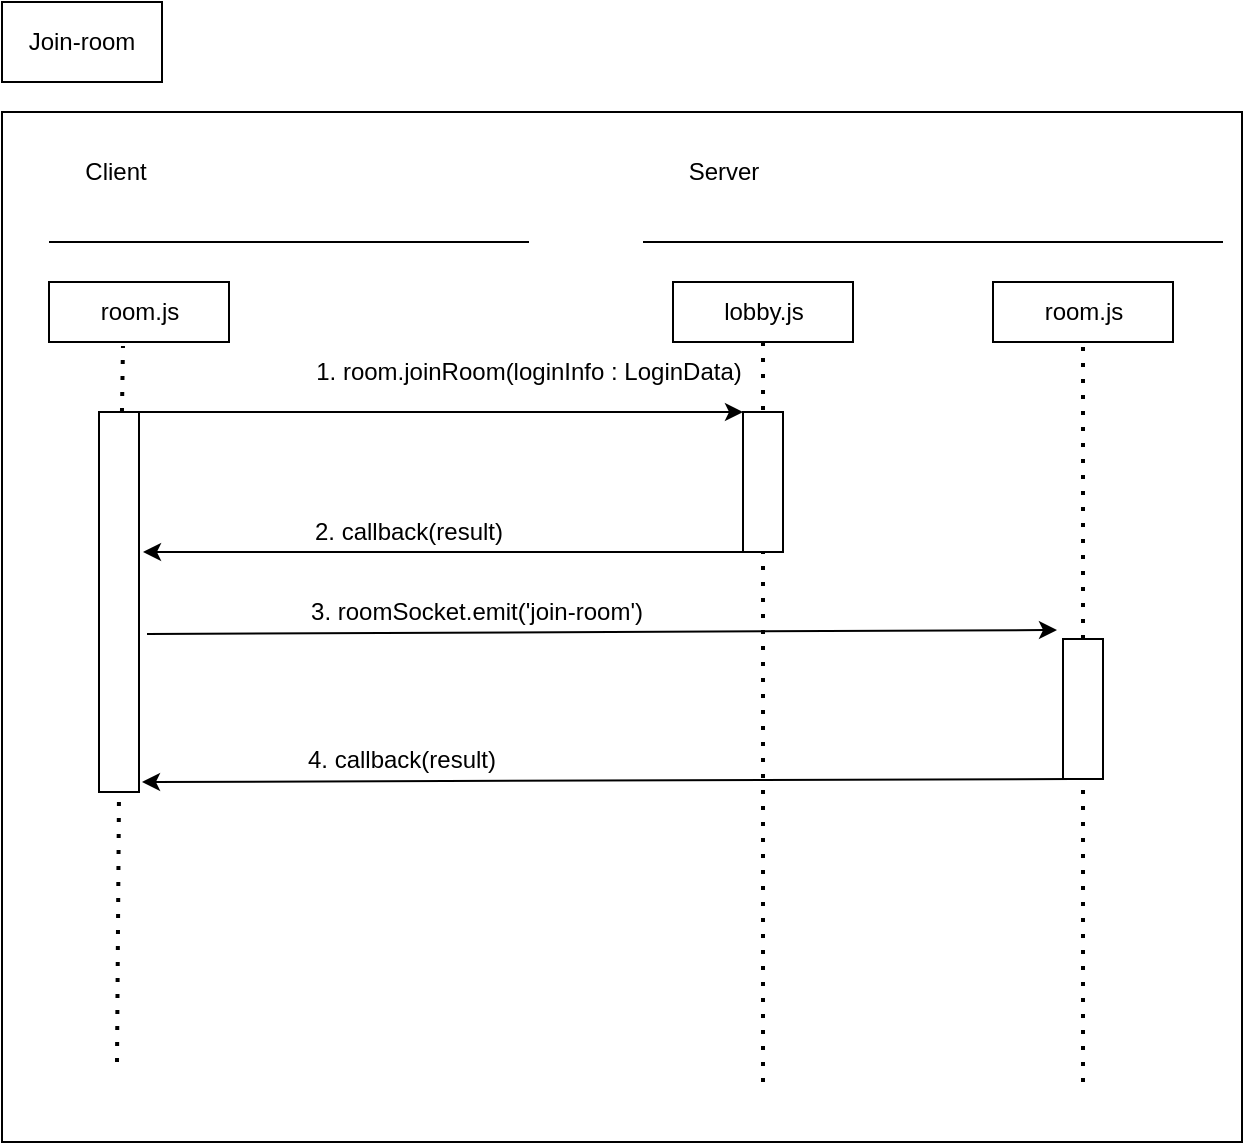 <mxfile version="20.7.4" type="github">
  <diagram id="Z87XCZslrCXwQrkr19RX" name="Page-1">
    <mxGraphModel dx="1434" dy="707" grid="1" gridSize="10" guides="1" tooltips="1" connect="1" arrows="1" fold="1" page="1" pageScale="1" pageWidth="827" pageHeight="1169" math="0" shadow="0">
      <root>
        <mxCell id="0" />
        <mxCell id="1" parent="0" />
        <mxCell id="S6yvC7qdEsfKQvKiLP5z-28" value="" style="rounded=0;whiteSpace=wrap;html=1;" vertex="1" parent="1">
          <mxGeometry x="180" y="475" width="620" height="515" as="geometry" />
        </mxCell>
        <mxCell id="S6yvC7qdEsfKQvKiLP5z-27" value="" style="rounded=0;whiteSpace=wrap;html=1;" vertex="1" parent="1">
          <mxGeometry x="180" y="420" width="80" height="40" as="geometry" />
        </mxCell>
        <mxCell id="S6yvC7qdEsfKQvKiLP5z-1" value="room.js" style="rounded=0;whiteSpace=wrap;html=1;" vertex="1" parent="1">
          <mxGeometry x="203.5" y="560" width="90" height="30" as="geometry" />
        </mxCell>
        <mxCell id="S6yvC7qdEsfKQvKiLP5z-3" value="lobby.js" style="rounded=0;whiteSpace=wrap;html=1;" vertex="1" parent="1">
          <mxGeometry x="515.5" y="560" width="90" height="30" as="geometry" />
        </mxCell>
        <mxCell id="S6yvC7qdEsfKQvKiLP5z-4" value="room.js" style="rounded=0;whiteSpace=wrap;html=1;" vertex="1" parent="1">
          <mxGeometry x="675.5" y="560" width="90" height="30" as="geometry" />
        </mxCell>
        <mxCell id="S6yvC7qdEsfKQvKiLP5z-5" value="" style="endArrow=none;dashed=1;html=1;dashPattern=1 3;strokeWidth=2;rounded=0;entryX=0.411;entryY=1.067;entryDx=0;entryDy=0;entryPerimeter=0;startArrow=none;" edge="1" parent="1" source="S6yvC7qdEsfKQvKiLP5z-13" target="S6yvC7qdEsfKQvKiLP5z-1">
          <mxGeometry width="50" height="50" relative="1" as="geometry">
            <mxPoint x="240.5" y="950" as="sourcePoint" />
            <mxPoint x="600.5" y="840" as="targetPoint" />
          </mxGeometry>
        </mxCell>
        <mxCell id="S6yvC7qdEsfKQvKiLP5z-6" value="" style="endArrow=none;dashed=1;html=1;dashPattern=1 3;strokeWidth=2;rounded=0;entryX=0.5;entryY=1;entryDx=0;entryDy=0;" edge="1" parent="1" target="S6yvC7qdEsfKQvKiLP5z-3">
          <mxGeometry width="50" height="50" relative="1" as="geometry">
            <mxPoint x="560.5" y="960" as="sourcePoint" />
            <mxPoint x="250.49" y="602.01" as="targetPoint" />
          </mxGeometry>
        </mxCell>
        <mxCell id="S6yvC7qdEsfKQvKiLP5z-8" value="" style="endArrow=none;dashed=1;html=1;dashPattern=1 3;strokeWidth=2;rounded=0;entryX=0.5;entryY=1;entryDx=0;entryDy=0;startArrow=none;" edge="1" parent="1" source="S6yvC7qdEsfKQvKiLP5z-20" target="S6yvC7qdEsfKQvKiLP5z-4">
          <mxGeometry width="50" height="50" relative="1" as="geometry">
            <mxPoint x="720.5" y="960" as="sourcePoint" />
            <mxPoint x="600.5" y="840" as="targetPoint" />
          </mxGeometry>
        </mxCell>
        <mxCell id="S6yvC7qdEsfKQvKiLP5z-9" value="" style="endArrow=none;html=1;rounded=0;" edge="1" parent="1">
          <mxGeometry width="50" height="50" relative="1" as="geometry">
            <mxPoint x="203.5" y="540" as="sourcePoint" />
            <mxPoint x="443.5" y="540" as="targetPoint" />
          </mxGeometry>
        </mxCell>
        <mxCell id="S6yvC7qdEsfKQvKiLP5z-10" value="" style="endArrow=none;html=1;rounded=0;" edge="1" parent="1">
          <mxGeometry width="50" height="50" relative="1" as="geometry">
            <mxPoint x="500.5" y="540" as="sourcePoint" />
            <mxPoint x="790.5" y="540" as="targetPoint" />
          </mxGeometry>
        </mxCell>
        <mxCell id="S6yvC7qdEsfKQvKiLP5z-11" value="Client" style="text;strokeColor=none;align=center;fillColor=none;html=1;verticalAlign=middle;whiteSpace=wrap;rounded=0;" vertex="1" parent="1">
          <mxGeometry x="206.5" y="490" width="60" height="30" as="geometry" />
        </mxCell>
        <mxCell id="S6yvC7qdEsfKQvKiLP5z-12" value="Server" style="text;strokeColor=none;align=center;fillColor=none;html=1;verticalAlign=middle;whiteSpace=wrap;rounded=0;" vertex="1" parent="1">
          <mxGeometry x="510.5" y="490" width="60" height="30" as="geometry" />
        </mxCell>
        <mxCell id="S6yvC7qdEsfKQvKiLP5z-13" value="" style="rounded=0;whiteSpace=wrap;html=1;rotation=90;" vertex="1" parent="1">
          <mxGeometry x="143.5" y="710" width="190" height="20" as="geometry" />
        </mxCell>
        <mxCell id="S6yvC7qdEsfKQvKiLP5z-14" value="" style="endArrow=none;dashed=1;html=1;dashPattern=1 3;strokeWidth=2;rounded=0;entryX=1;entryY=0.5;entryDx=0;entryDy=0;" edge="1" parent="1" target="S6yvC7qdEsfKQvKiLP5z-13">
          <mxGeometry width="50" height="50" relative="1" as="geometry">
            <mxPoint x="237.5" y="950" as="sourcePoint" />
            <mxPoint x="232.5" y="695" as="targetPoint" />
          </mxGeometry>
        </mxCell>
        <mxCell id="S6yvC7qdEsfKQvKiLP5z-15" value="" style="endArrow=classic;html=1;rounded=0;exitX=0;exitY=0.25;exitDx=0;exitDy=0;entryX=0;entryY=1;entryDx=0;entryDy=0;" edge="1" parent="1" source="S6yvC7qdEsfKQvKiLP5z-13" target="S6yvC7qdEsfKQvKiLP5z-16">
          <mxGeometry width="50" height="50" relative="1" as="geometry">
            <mxPoint x="550.5" y="780" as="sourcePoint" />
            <mxPoint x="510.5" y="695" as="targetPoint" />
          </mxGeometry>
        </mxCell>
        <mxCell id="S6yvC7qdEsfKQvKiLP5z-16" value="" style="rounded=0;whiteSpace=wrap;html=1;rotation=90;" vertex="1" parent="1">
          <mxGeometry x="525.5" y="650" width="70" height="20" as="geometry" />
        </mxCell>
        <mxCell id="S6yvC7qdEsfKQvKiLP5z-17" value="1. room.joinRoom(loginInfo : LoginData)" style="text;strokeColor=none;align=center;fillColor=none;html=1;verticalAlign=middle;whiteSpace=wrap;rounded=0;" vertex="1" parent="1">
          <mxGeometry x="320" y="590" width="247" height="30" as="geometry" />
        </mxCell>
        <mxCell id="S6yvC7qdEsfKQvKiLP5z-18" value="" style="endArrow=classic;html=1;rounded=0;exitX=1;exitY=0.5;exitDx=0;exitDy=0;" edge="1" parent="1" source="S6yvC7qdEsfKQvKiLP5z-16">
          <mxGeometry width="50" height="50" relative="1" as="geometry">
            <mxPoint x="550.5" y="780" as="sourcePoint" />
            <mxPoint x="250.5" y="695" as="targetPoint" />
          </mxGeometry>
        </mxCell>
        <mxCell id="S6yvC7qdEsfKQvKiLP5z-19" value="2. callback(result)" style="text;strokeColor=none;align=center;fillColor=none;html=1;verticalAlign=middle;whiteSpace=wrap;rounded=0;" vertex="1" parent="1">
          <mxGeometry x="260" y="670" width="247" height="30" as="geometry" />
        </mxCell>
        <mxCell id="S6yvC7qdEsfKQvKiLP5z-20" value="" style="rounded=0;whiteSpace=wrap;html=1;rotation=90;" vertex="1" parent="1">
          <mxGeometry x="685.5" y="763.5" width="70" height="20" as="geometry" />
        </mxCell>
        <mxCell id="S6yvC7qdEsfKQvKiLP5z-21" value="" style="endArrow=none;dashed=1;html=1;dashPattern=1 3;strokeWidth=2;rounded=0;entryX=1;entryY=0.5;entryDx=0;entryDy=0;" edge="1" parent="1" target="S6yvC7qdEsfKQvKiLP5z-20">
          <mxGeometry width="50" height="50" relative="1" as="geometry">
            <mxPoint x="720.5" y="960" as="sourcePoint" />
            <mxPoint x="720.5" y="590" as="targetPoint" />
          </mxGeometry>
        </mxCell>
        <mxCell id="S6yvC7qdEsfKQvKiLP5z-22" value="" style="endArrow=classic;html=1;rounded=0;exitX=0.362;exitY=-0.2;exitDx=0;exitDy=0;exitPerimeter=0;entryX=0.157;entryY=1.15;entryDx=0;entryDy=0;entryPerimeter=0;" edge="1" parent="1">
          <mxGeometry width="50" height="50" relative="1" as="geometry">
            <mxPoint x="252.5" y="736.034" as="sourcePoint" />
            <mxPoint x="707.5" y="733.99" as="targetPoint" />
          </mxGeometry>
        </mxCell>
        <mxCell id="S6yvC7qdEsfKQvKiLP5z-23" value="3. roomSocket.emit(&#39;join-room&#39;)" style="text;strokeColor=none;align=center;fillColor=none;html=1;verticalAlign=middle;whiteSpace=wrap;rounded=0;" vertex="1" parent="1">
          <mxGeometry x="293.5" y="710" width="247" height="30" as="geometry" />
        </mxCell>
        <mxCell id="S6yvC7qdEsfKQvKiLP5z-24" value="" style="endArrow=classic;html=1;rounded=0;exitX=1;exitY=0.75;exitDx=0;exitDy=0;" edge="1" parent="1" source="S6yvC7qdEsfKQvKiLP5z-20">
          <mxGeometry width="50" height="50" relative="1" as="geometry">
            <mxPoint x="550.5" y="780" as="sourcePoint" />
            <mxPoint x="250" y="810" as="targetPoint" />
          </mxGeometry>
        </mxCell>
        <mxCell id="S6yvC7qdEsfKQvKiLP5z-25" value="4. callback(result)" style="text;strokeColor=none;align=center;fillColor=none;html=1;verticalAlign=middle;whiteSpace=wrap;rounded=0;" vertex="1" parent="1">
          <mxGeometry x="290" y="783.5" width="180" height="30" as="geometry" />
        </mxCell>
        <mxCell id="S6yvC7qdEsfKQvKiLP5z-26" value="Join-room" style="text;strokeColor=none;align=center;fillColor=none;html=1;verticalAlign=middle;whiteSpace=wrap;rounded=0;" vertex="1" parent="1">
          <mxGeometry x="190" y="425" width="60" height="30" as="geometry" />
        </mxCell>
      </root>
    </mxGraphModel>
  </diagram>
</mxfile>
